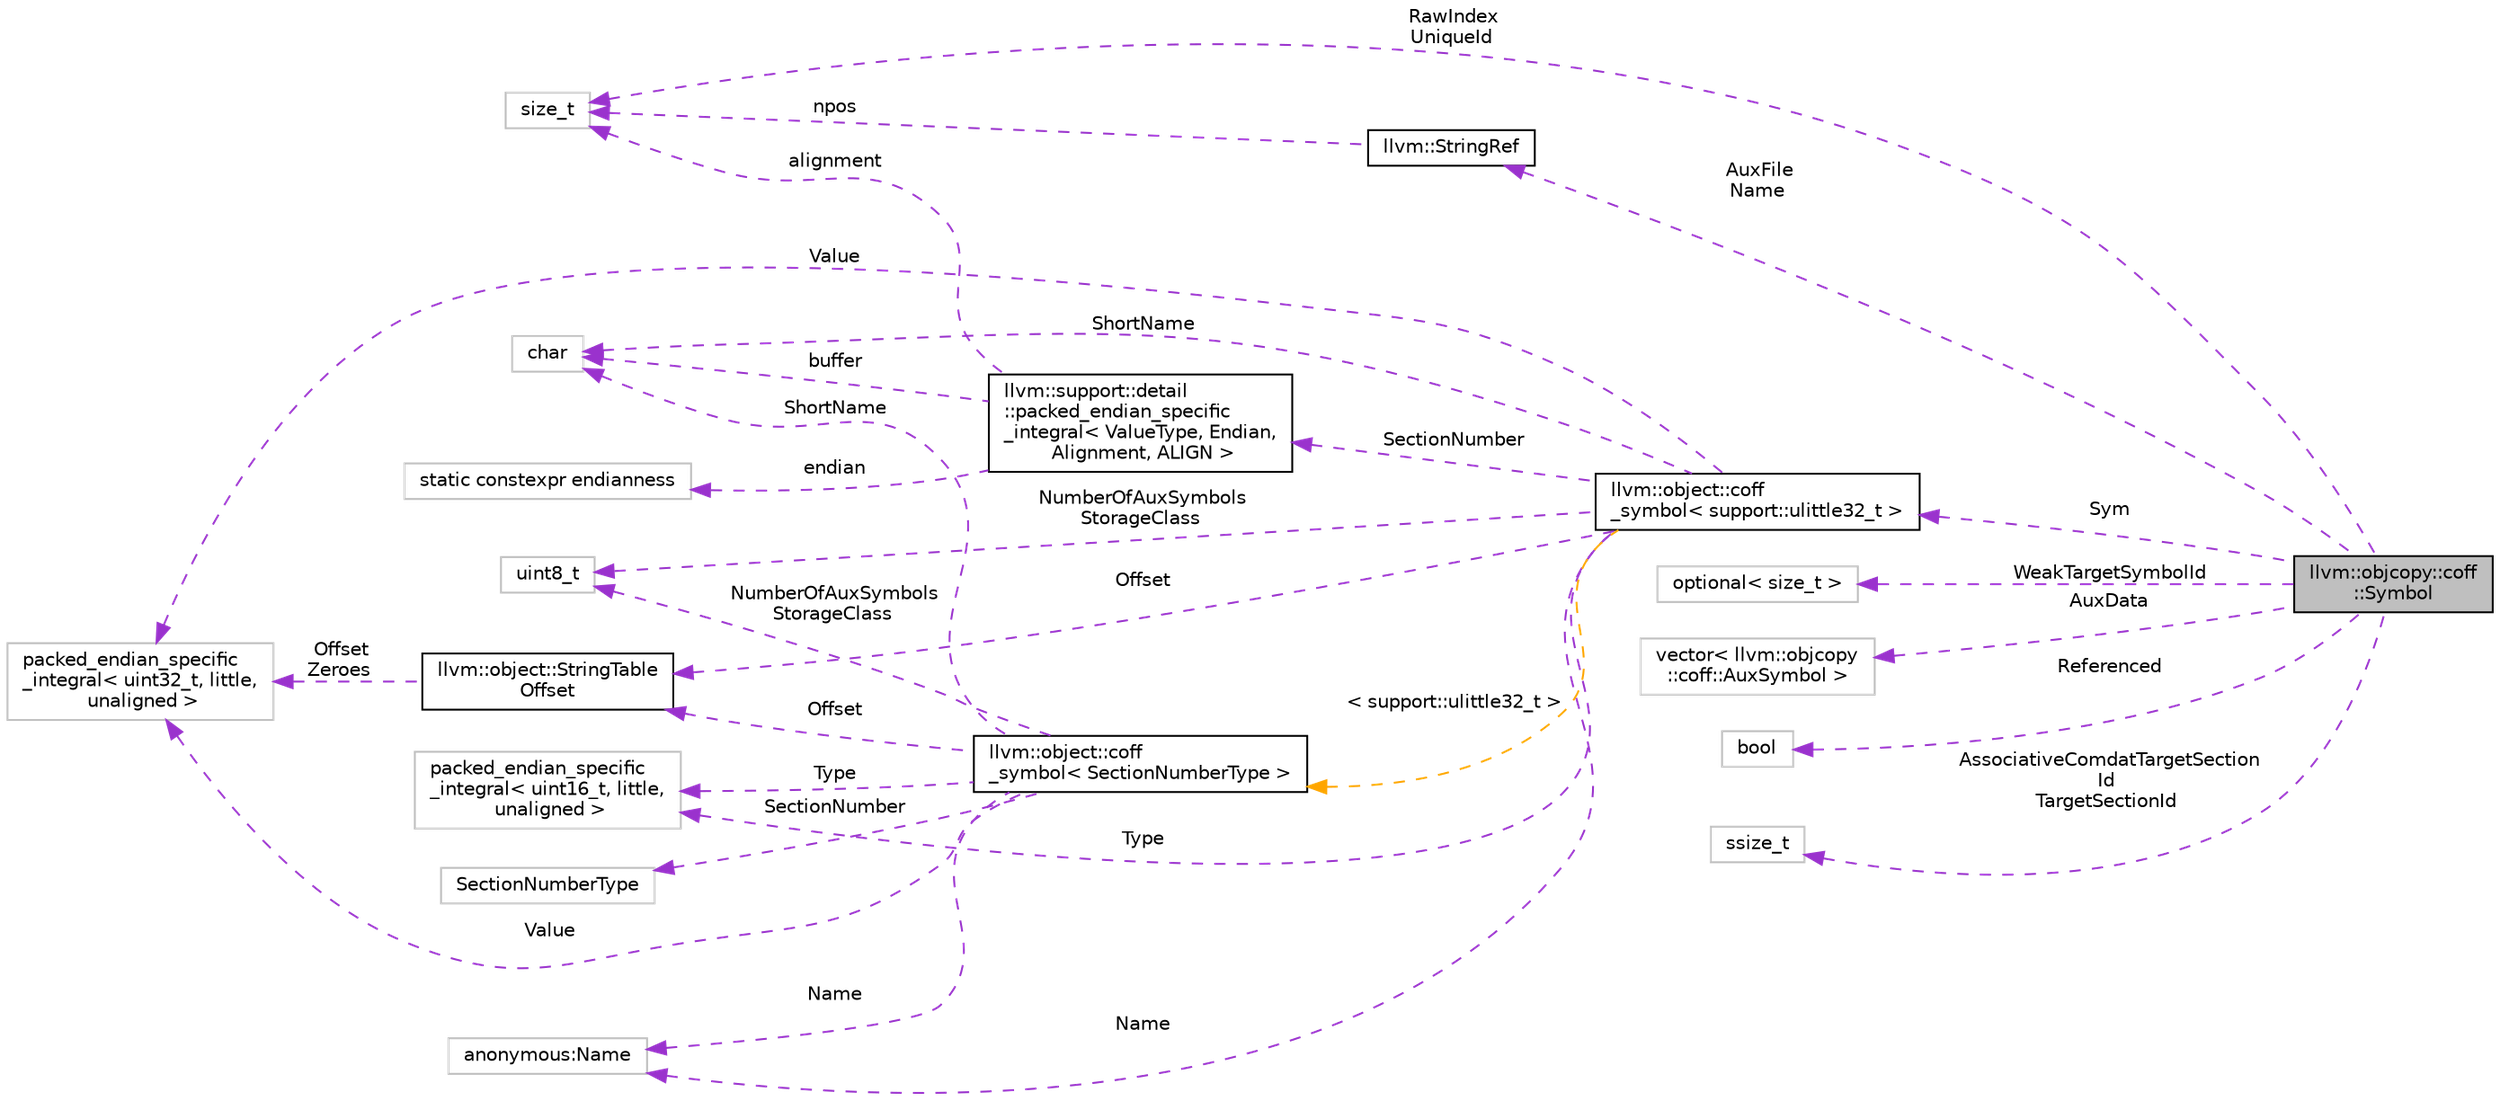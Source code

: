 digraph "llvm::objcopy::coff::Symbol"
{
 // LATEX_PDF_SIZE
  bgcolor="transparent";
  edge [fontname="Helvetica",fontsize="10",labelfontname="Helvetica",labelfontsize="10"];
  node [fontname="Helvetica",fontsize="10",shape=record];
  rankdir="LR";
  Node1 [label="llvm::objcopy::coff\l::Symbol",height=0.2,width=0.4,color="black", fillcolor="grey75", style="filled", fontcolor="black",tooltip=" "];
  Node2 -> Node1 [dir="back",color="darkorchid3",fontsize="10",style="dashed",label=" Sym" ,fontname="Helvetica"];
  Node2 [label="llvm::object::coff\l_symbol\< support::ulittle32_t \>",height=0.2,width=0.4,color="black",URL="$structllvm_1_1object_1_1coff__symbol.html",tooltip=" "];
  Node3 -> Node2 [dir="back",color="darkorchid3",fontsize="10",style="dashed",label=" Type" ,fontname="Helvetica"];
  Node3 [label="packed_endian_specific\l_integral\< uint16_t, little,\l unaligned \>",height=0.2,width=0.4,color="grey75",tooltip=" "];
  Node4 -> Node2 [dir="back",color="darkorchid3",fontsize="10",style="dashed",label=" Name" ,fontname="Helvetica"];
  Node4 [label="anonymous:Name",height=0.2,width=0.4,color="grey75",tooltip=" "];
  Node5 -> Node2 [dir="back",color="darkorchid3",fontsize="10",style="dashed",label=" ShortName" ,fontname="Helvetica"];
  Node5 [label="char",height=0.2,width=0.4,color="grey75",tooltip=" "];
  Node6 -> Node2 [dir="back",color="darkorchid3",fontsize="10",style="dashed",label=" Offset" ,fontname="Helvetica"];
  Node6 [label="llvm::object::StringTable\lOffset",height=0.2,width=0.4,color="black",URL="$structllvm_1_1object_1_1StringTableOffset.html",tooltip=" "];
  Node7 -> Node6 [dir="back",color="darkorchid3",fontsize="10",style="dashed",label=" Offset\nZeroes" ,fontname="Helvetica"];
  Node7 [label="packed_endian_specific\l_integral\< uint32_t, little,\l unaligned \>",height=0.2,width=0.4,color="grey75",tooltip=" "];
  Node7 -> Node2 [dir="back",color="darkorchid3",fontsize="10",style="dashed",label=" Value" ,fontname="Helvetica"];
  Node8 -> Node2 [dir="back",color="darkorchid3",fontsize="10",style="dashed",label=" SectionNumber" ,fontname="Helvetica"];
  Node8 [label="llvm::support::detail\l::packed_endian_specific\l_integral\< ValueType, Endian,\l Alignment, ALIGN \>",height=0.2,width=0.4,color="black",URL="$structllvm_1_1support_1_1detail_1_1packed__endian__specific__integral.html",tooltip=" "];
  Node9 -> Node8 [dir="back",color="darkorchid3",fontsize="10",style="dashed",label=" endian" ,fontname="Helvetica"];
  Node9 [label="static constexpr endianness",height=0.2,width=0.4,color="grey75",tooltip=" "];
  Node5 -> Node8 [dir="back",color="darkorchid3",fontsize="10",style="dashed",label=" buffer" ,fontname="Helvetica"];
  Node10 -> Node8 [dir="back",color="darkorchid3",fontsize="10",style="dashed",label=" alignment" ,fontname="Helvetica"];
  Node10 [label="size_t",height=0.2,width=0.4,color="grey75",tooltip=" "];
  Node11 -> Node2 [dir="back",color="darkorchid3",fontsize="10",style="dashed",label=" NumberOfAuxSymbols\nStorageClass" ,fontname="Helvetica"];
  Node11 [label="uint8_t",height=0.2,width=0.4,color="grey75",tooltip=" "];
  Node12 -> Node2 [dir="back",color="orange",fontsize="10",style="dashed",label=" \< support::ulittle32_t \>" ,fontname="Helvetica"];
  Node12 [label="llvm::object::coff\l_symbol\< SectionNumberType \>",height=0.2,width=0.4,color="black",URL="$structllvm_1_1object_1_1coff__symbol.html",tooltip=" "];
  Node3 -> Node12 [dir="back",color="darkorchid3",fontsize="10",style="dashed",label=" Type" ,fontname="Helvetica"];
  Node4 -> Node12 [dir="back",color="darkorchid3",fontsize="10",style="dashed",label=" Name" ,fontname="Helvetica"];
  Node5 -> Node12 [dir="back",color="darkorchid3",fontsize="10",style="dashed",label=" ShortName" ,fontname="Helvetica"];
  Node6 -> Node12 [dir="back",color="darkorchid3",fontsize="10",style="dashed",label=" Offset" ,fontname="Helvetica"];
  Node7 -> Node12 [dir="back",color="darkorchid3",fontsize="10",style="dashed",label=" Value" ,fontname="Helvetica"];
  Node11 -> Node12 [dir="back",color="darkorchid3",fontsize="10",style="dashed",label=" NumberOfAuxSymbols\nStorageClass" ,fontname="Helvetica"];
  Node13 -> Node12 [dir="back",color="darkorchid3",fontsize="10",style="dashed",label=" SectionNumber" ,fontname="Helvetica"];
  Node13 [label="SectionNumberType",height=0.2,width=0.4,color="grey75",tooltip=" "];
  Node14 -> Node1 [dir="back",color="darkorchid3",fontsize="10",style="dashed",label=" WeakTargetSymbolId" ,fontname="Helvetica"];
  Node14 [label="optional\< size_t \>",height=0.2,width=0.4,color="grey75",tooltip=" "];
  Node15 -> Node1 [dir="back",color="darkorchid3",fontsize="10",style="dashed",label=" AuxData" ,fontname="Helvetica"];
  Node15 [label="vector\< llvm::objcopy\l::coff::AuxSymbol \>",height=0.2,width=0.4,color="grey75",tooltip=" "];
  Node16 -> Node1 [dir="back",color="darkorchid3",fontsize="10",style="dashed",label=" Referenced" ,fontname="Helvetica"];
  Node16 [label="bool",height=0.2,width=0.4,color="grey75",tooltip=" "];
  Node17 -> Node1 [dir="back",color="darkorchid3",fontsize="10",style="dashed",label=" AssociativeComdatTargetSection\lId\nTargetSectionId" ,fontname="Helvetica"];
  Node17 [label="ssize_t",height=0.2,width=0.4,color="grey75",tooltip=" "];
  Node18 -> Node1 [dir="back",color="darkorchid3",fontsize="10",style="dashed",label=" AuxFile\nName" ,fontname="Helvetica"];
  Node18 [label="llvm::StringRef",height=0.2,width=0.4,color="black",URL="$classllvm_1_1StringRef.html",tooltip="StringRef - Represent a constant reference to a string, i.e."];
  Node10 -> Node18 [dir="back",color="darkorchid3",fontsize="10",style="dashed",label=" npos" ,fontname="Helvetica"];
  Node10 -> Node1 [dir="back",color="darkorchid3",fontsize="10",style="dashed",label=" RawIndex\nUniqueId" ,fontname="Helvetica"];
}
